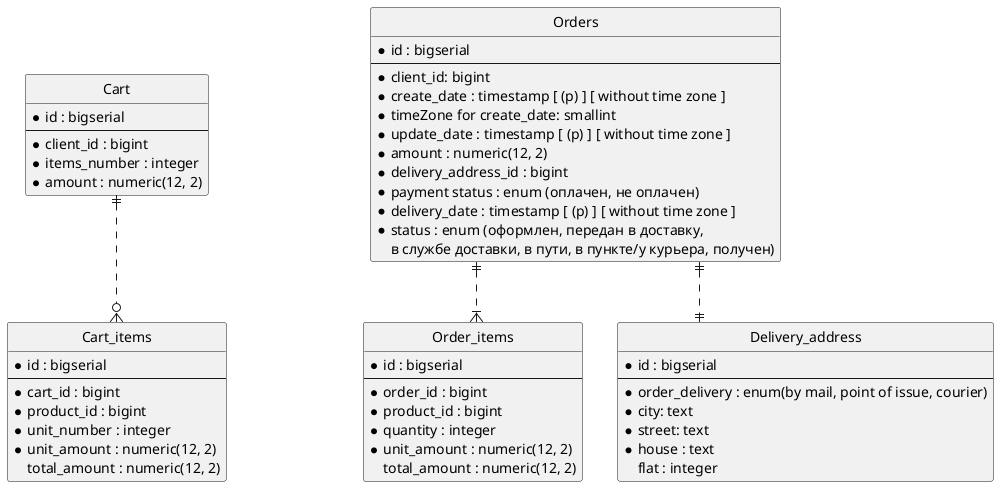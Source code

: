 @startuml
' hide the spot
hide circle

' avoid problems with angled crows feet
skinparam linetype ortho

entity "Cart" {
  *id : bigserial
  --
  *client_id : bigint
  *items_number : integer
  *amount : numeric(12, 2)
}

entity "Cart_items" {
  *id : bigserial
  --
  *cart_id : bigint
  *product_id : bigint
  *unit_number : integer
  *unit_amount : numeric(12, 2)
  total_amount : numeric(12, 2)
}

entity "Orders" {
  *id : bigserial
  --
  *client_id: bigint
  *create_date : timestamp [ (p) ] [ without time zone ]
  *timeZone for create_date: smallint
  *update_date : timestamp [ (p) ] [ without time zone ]
  *amount : numeric(12, 2)
  *delivery_address_id : bigint
  *payment status : enum (оплачен, не оплачен)
  *delivery_date : timestamp [ (p) ] [ without time zone ]
  *status : enum (оформлен, передан в доставку,
                   в службе доставки, в пути, в пункте/у курьера, получен)
}

entity "Order_items" {
  *id : bigserial
  --
  *order_id : bigint
  *product_id : bigint
  *quantity : integer
  *unit_amount : numeric(12, 2)
  total_amount : numeric(12, 2)
}

entity "Delivery_address" {
  *id : bigserial
  --
  *order_delivery : enum(by mail, point of issue, courier)
  *city: text
  *street: text
  *house : text
  flat : integer
}


Cart||..o{ Cart_items
Orders||..|{ Order_items
Orders||..|| Delivery_address

@enduml
